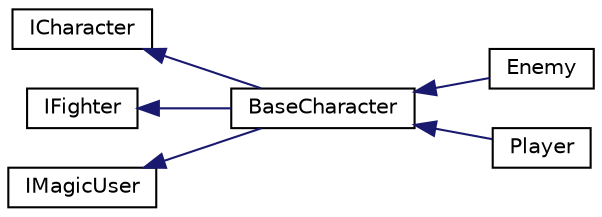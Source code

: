 digraph "Graphical Class Hierarchy"
{
 // INTERACTIVE_SVG=YES
  edge [fontname="Helvetica",fontsize="10",labelfontname="Helvetica",labelfontsize="10"];
  node [fontname="Helvetica",fontsize="10",shape=record];
  rankdir="LR";
  Node1 [label="ICharacter",height=0.2,width=0.4,color="black", fillcolor="white", style="filled",URL="$dc/d2f/interface_action_rpg_kit_1_1_core_1_1_character_1_1_i_character.xhtml",tooltip="Characters populate the game world. They are defined by Stats."];
  Node1 -> Node2 [dir="back",color="midnightblue",fontsize="10",style="solid",fontname="Helvetica"];
  Node2 [label="BaseCharacter",height=0.2,width=0.4,color="black", fillcolor="white", style="filled",URL="$d7/d90/class_action_rpg_kit_1_1_core_1_1_character_1_1_base_character.xhtml",tooltip="Base implementation of a Character."];
  Node2 -> Node3 [dir="back",color="midnightblue",fontsize="10",style="solid",fontname="Helvetica"];
  Node3 [label="Enemy",height=0.2,width=0.4,color="black", fillcolor="white", style="filled",URL="$d0/da7/class_action_rpg_kit_1_1_core_1_1_character_1_1_enemy.xhtml",tooltip="Representation of a Hostile, game controlled character."];
  Node2 -> Node4 [dir="back",color="midnightblue",fontsize="10",style="solid",fontname="Helvetica"];
  Node4 [label="Player",height=0.2,width=0.4,color="black", fillcolor="white", style="filled",URL="$db/d7e/class_action_rpg_kit_1_1_core_1_1_character_1_1_player.xhtml",tooltip="Representation of a Player controllable character."];
  Node5 [label="IFighter",height=0.2,width=0.4,color="black", fillcolor="white", style="filled",URL="$d6/d4d/interface_action_rpg_kit_1_1_core_1_1_character_1_1_i_fighter.xhtml",tooltip="Character can fight."];
  Node5 -> Node2 [dir="back",color="midnightblue",fontsize="10",style="solid",fontname="Helvetica"];
  Node6 [label="IMagicUser",height=0.2,width=0.4,color="black", fillcolor="white", style="filled",URL="$d9/d26/interface_action_rpg_kit_1_1_core_1_1_character_1_1_i_magic_user.xhtml",tooltip="Character can use Magic."];
  Node6 -> Node2 [dir="back",color="midnightblue",fontsize="10",style="solid",fontname="Helvetica"];
}
